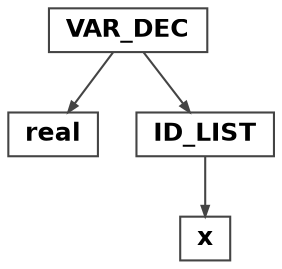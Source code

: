 digraph {

	ordering=out;
	ranksep=.4;
  margin=0;
	bgcolor="white"; node [shape=box, fixedsize=false, fontsize=12, fontname="Helvetica-bold", fontcolor="black"
		width=.25, height=.25, color="#444444", fillcolor="white", style="filled, solid"];
	edge [arrowsize=.5, color="#444444"]

 
  n2 [label="VAR_DEC"];
  n3 [label="real"];
  n4 [label="ID_LIST"];
  n5 [label="x"];

  n2 -> n3 // "VAR_DEC" -> "string"
  n2 -> n4 // "VAR_DEC" -> "ID_LIST"
  n4 -> n5 // "ID_LIST" -> "a"

}
